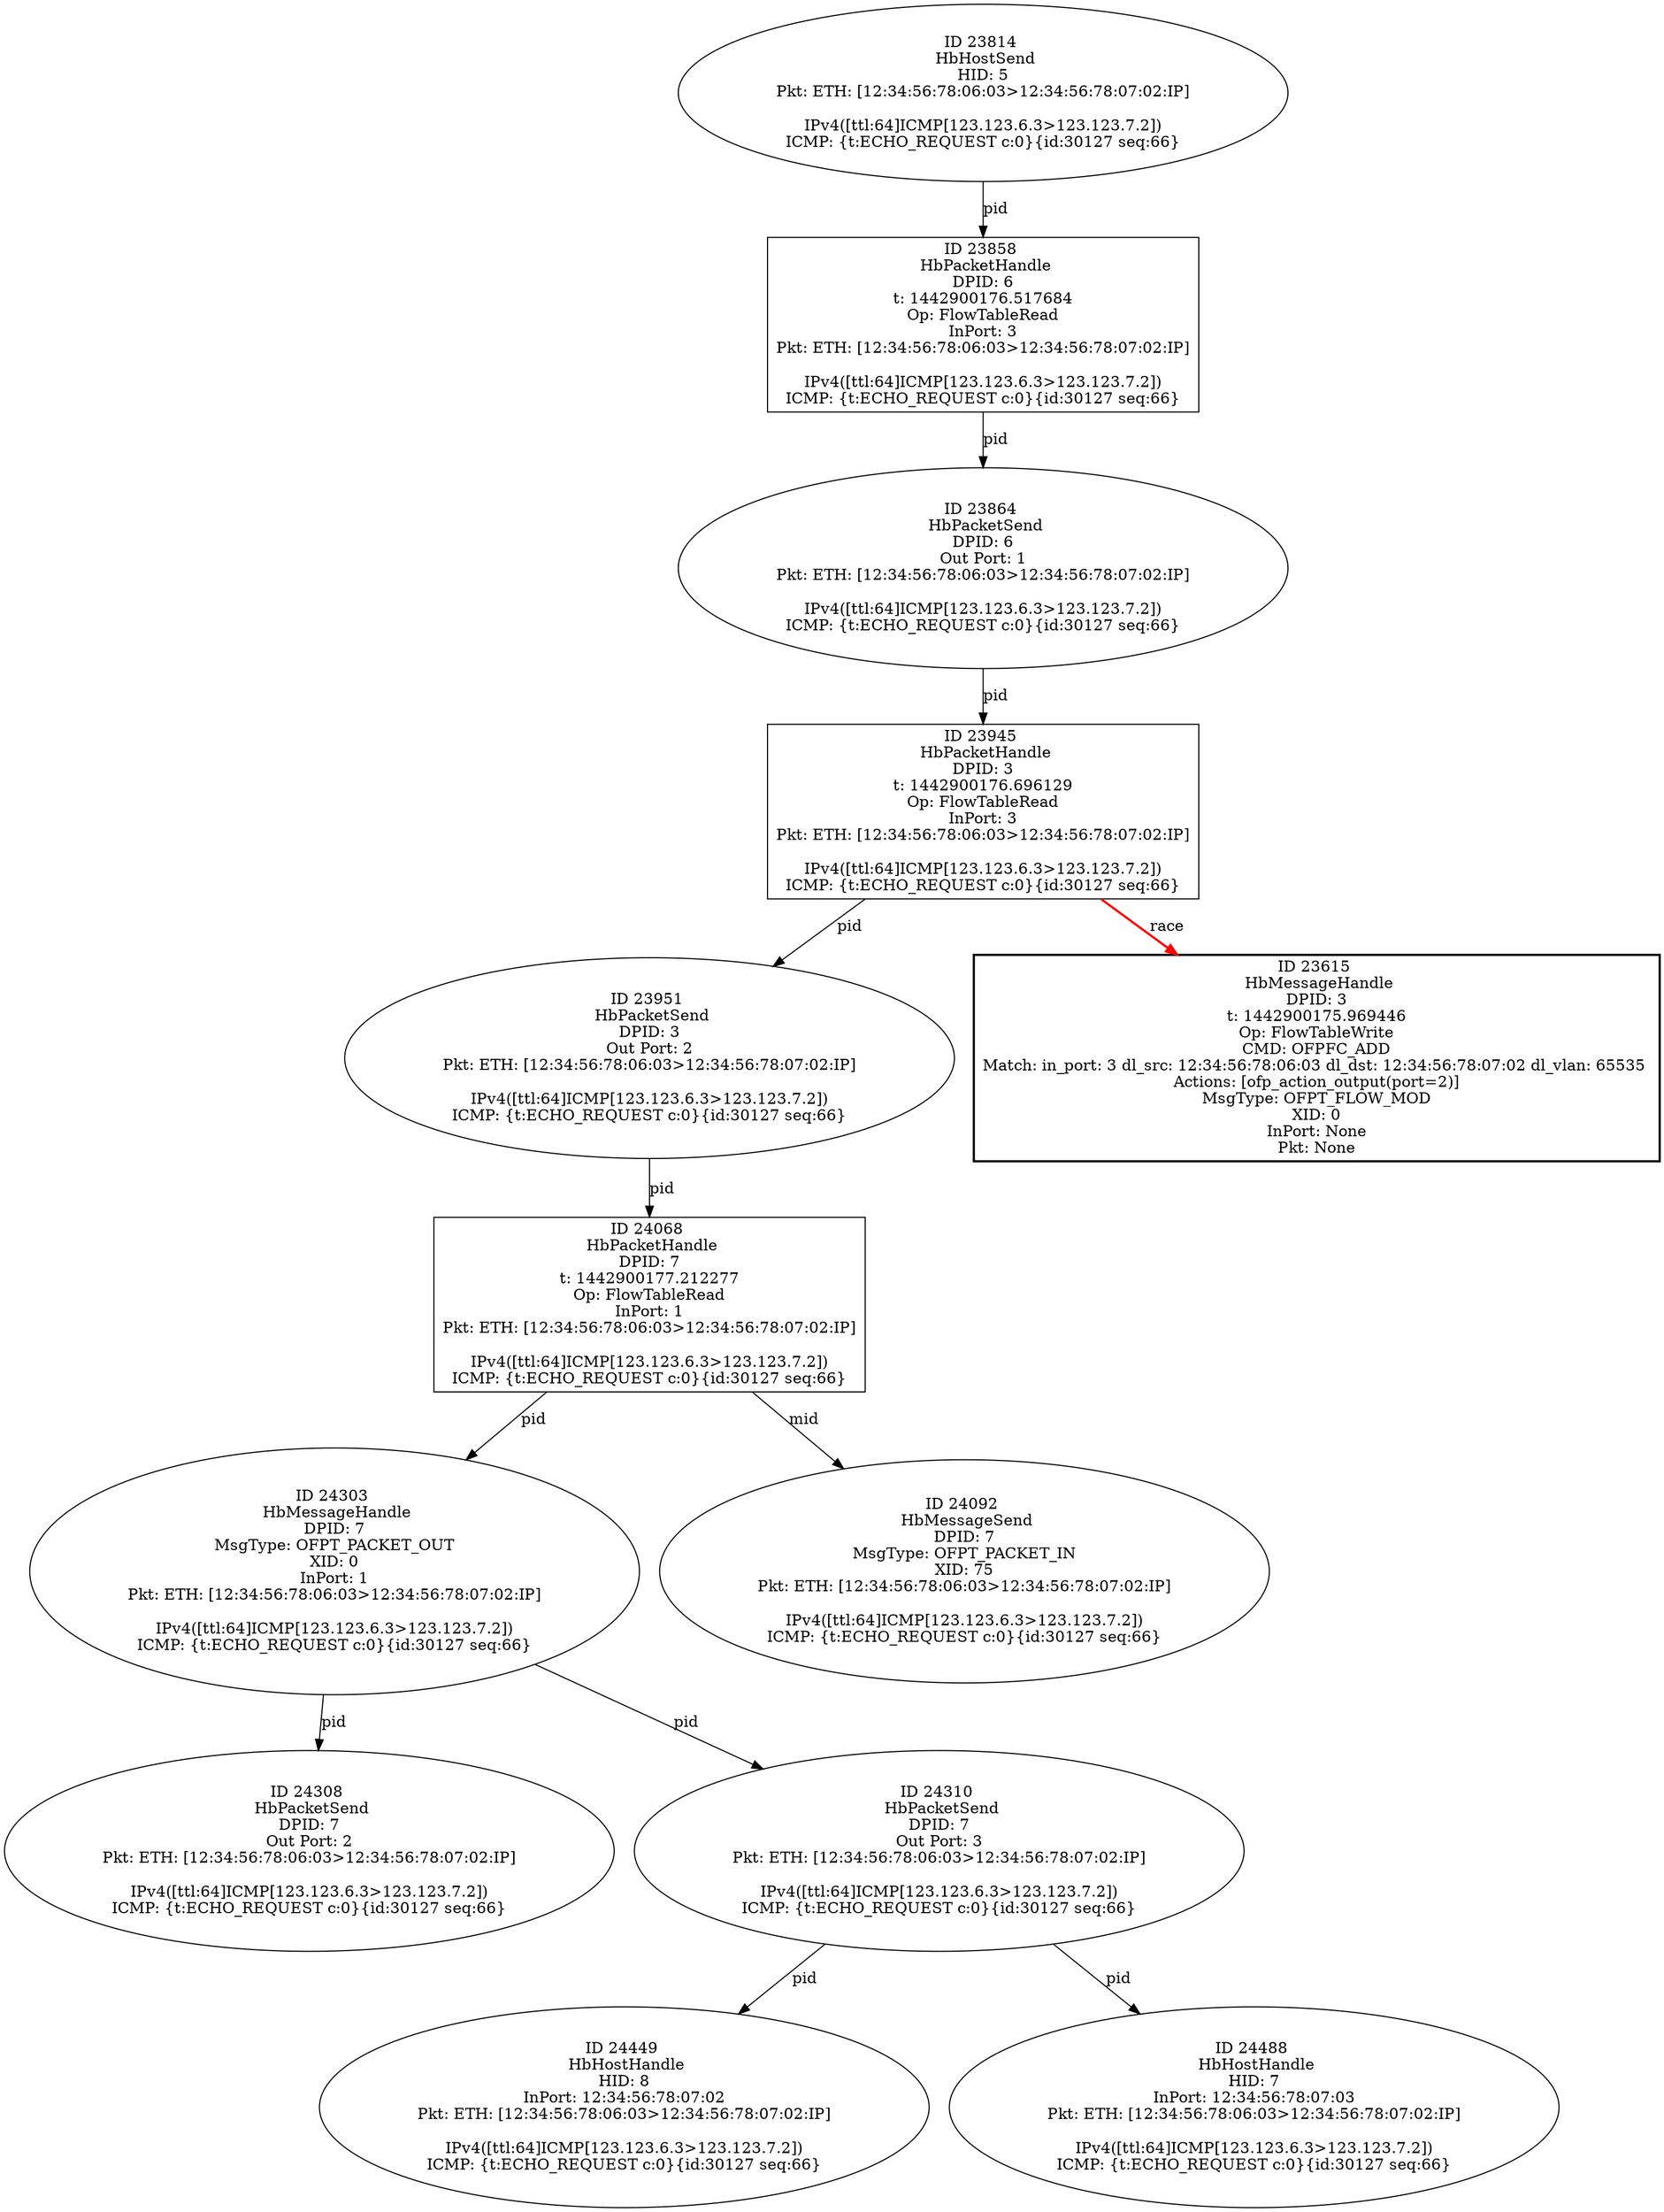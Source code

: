 strict digraph G {
24449 [shape=oval, event=<hb_events.HbHostHandle object at 0x10d1df890>, label="ID 24449 
 HbHostHandle
HID: 8
InPort: 12:34:56:78:07:02
Pkt: ETH: [12:34:56:78:06:03>12:34:56:78:07:02:IP]

IPv4([ttl:64]ICMP[123.123.6.3>123.123.7.2])
ICMP: {t:ECHO_REQUEST c:0}{id:30127 seq:66}"];
24068 [shape=box, event=<hb_events.HbPacketHandle object at 0x10d0491d0>, label="ID 24068 
 HbPacketHandle
DPID: 7
t: 1442900177.212277
Op: FlowTableRead
InPort: 1
Pkt: ETH: [12:34:56:78:06:03>12:34:56:78:07:02:IP]

IPv4([ttl:64]ICMP[123.123.6.3>123.123.7.2])
ICMP: {t:ECHO_REQUEST c:0}{id:30127 seq:66}"];
23814 [shape=oval, event=<hb_events.HbHostSend object at 0x10cf60890>, label="ID 23814 
 HbHostSend
HID: 5
Pkt: ETH: [12:34:56:78:06:03>12:34:56:78:07:02:IP]

IPv4([ttl:64]ICMP[123.123.6.3>123.123.7.2])
ICMP: {t:ECHO_REQUEST c:0}{id:30127 seq:66}"];
24488 [shape=oval, event=<hb_events.HbHostHandle object at 0x10d201a10>, label="ID 24488 
 HbHostHandle
HID: 7
InPort: 12:34:56:78:07:03
Pkt: ETH: [12:34:56:78:06:03>12:34:56:78:07:02:IP]

IPv4([ttl:64]ICMP[123.123.6.3>123.123.7.2])
ICMP: {t:ECHO_REQUEST c:0}{id:30127 seq:66}"];
23945 [shape=box, event=<hb_events.HbPacketHandle object at 0x10cfc5110>, label="ID 23945 
 HbPacketHandle
DPID: 3
t: 1442900176.696129
Op: FlowTableRead
InPort: 3
Pkt: ETH: [12:34:56:78:06:03>12:34:56:78:07:02:IP]

IPv4([ttl:64]ICMP[123.123.6.3>123.123.7.2])
ICMP: {t:ECHO_REQUEST c:0}{id:30127 seq:66}"];
23951 [shape=oval, event=<hb_events.HbPacketSend object at 0x10cfc5550>, label="ID 23951 
 HbPacketSend
DPID: 3
Out Port: 2
Pkt: ETH: [12:34:56:78:06:03>12:34:56:78:07:02:IP]

IPv4([ttl:64]ICMP[123.123.6.3>123.123.7.2])
ICMP: {t:ECHO_REQUEST c:0}{id:30127 seq:66}"];
23858 [shape=box, event=<hb_events.HbPacketHandle object at 0x10cf8d390>, label="ID 23858 
 HbPacketHandle
DPID: 6
t: 1442900176.517684
Op: FlowTableRead
InPort: 3
Pkt: ETH: [12:34:56:78:06:03>12:34:56:78:07:02:IP]

IPv4([ttl:64]ICMP[123.123.6.3>123.123.7.2])
ICMP: {t:ECHO_REQUEST c:0}{id:30127 seq:66}"];
24308 [shape=oval, event=<hb_events.HbPacketSend object at 0x10d15e290>, label="ID 24308 
 HbPacketSend
DPID: 7
Out Port: 2
Pkt: ETH: [12:34:56:78:06:03>12:34:56:78:07:02:IP]

IPv4([ttl:64]ICMP[123.123.6.3>123.123.7.2])
ICMP: {t:ECHO_REQUEST c:0}{id:30127 seq:66}"];
24310 [shape=oval, event=<hb_events.HbPacketSend object at 0x10d15ef90>, label="ID 24310 
 HbPacketSend
DPID: 7
Out Port: 3
Pkt: ETH: [12:34:56:78:06:03>12:34:56:78:07:02:IP]

IPv4([ttl:64]ICMP[123.123.6.3>123.123.7.2])
ICMP: {t:ECHO_REQUEST c:0}{id:30127 seq:66}"];
23864 [shape=oval, event=<hb_events.HbPacketSend object at 0x10cf8d610>, label="ID 23864 
 HbPacketSend
DPID: 6
Out Port: 1
Pkt: ETH: [12:34:56:78:06:03>12:34:56:78:07:02:IP]

IPv4([ttl:64]ICMP[123.123.6.3>123.123.7.2])
ICMP: {t:ECHO_REQUEST c:0}{id:30127 seq:66}"];
24303 [shape=oval, event=<hb_events.HbMessageHandle object at 0x10d145950>, label="ID 24303 
 HbMessageHandle
DPID: 7
MsgType: OFPT_PACKET_OUT
XID: 0
InPort: 1
Pkt: ETH: [12:34:56:78:06:03>12:34:56:78:07:02:IP]

IPv4([ttl:64]ICMP[123.123.6.3>123.123.7.2])
ICMP: {t:ECHO_REQUEST c:0}{id:30127 seq:66}"];
24092 [shape=oval, event=<hb_events.HbMessageSend object at 0x10d083590>, label="ID 24092 
 HbMessageSend
DPID: 7
MsgType: OFPT_PACKET_IN
XID: 75
Pkt: ETH: [12:34:56:78:06:03>12:34:56:78:07:02:IP]

IPv4([ttl:64]ICMP[123.123.6.3>123.123.7.2])
ICMP: {t:ECHO_REQUEST c:0}{id:30127 seq:66}"];
23615 [shape=box, style=bold, event=<hb_events.HbMessageHandle object at 0x10ce9edd0>, label="ID 23615 
 HbMessageHandle
DPID: 3
t: 1442900175.969446
Op: FlowTableWrite
CMD: OFPFC_ADD
Match: in_port: 3 dl_src: 12:34:56:78:06:03 dl_dst: 12:34:56:78:07:02 dl_vlan: 65535 
Actions: [ofp_action_output(port=2)]
MsgType: OFPT_FLOW_MOD
XID: 0
InPort: None
Pkt: None"];
24068 -> 24092  [rel=mid, label=mid];
24068 -> 24303  [rel=pid, label=pid];
23814 -> 23858  [rel=pid, label=pid];
23945 -> 23615  [harmful=True, color=red, style=bold, rel=race, label=race];
23945 -> 23951  [rel=pid, label=pid];
23951 -> 24068  [rel=pid, label=pid];
23858 -> 23864  [rel=pid, label=pid];
24310 -> 24488  [rel=pid, label=pid];
24310 -> 24449  [rel=pid, label=pid];
23864 -> 23945  [rel=pid, label=pid];
24303 -> 24308  [rel=pid, label=pid];
24303 -> 24310  [rel=pid, label=pid];
}
